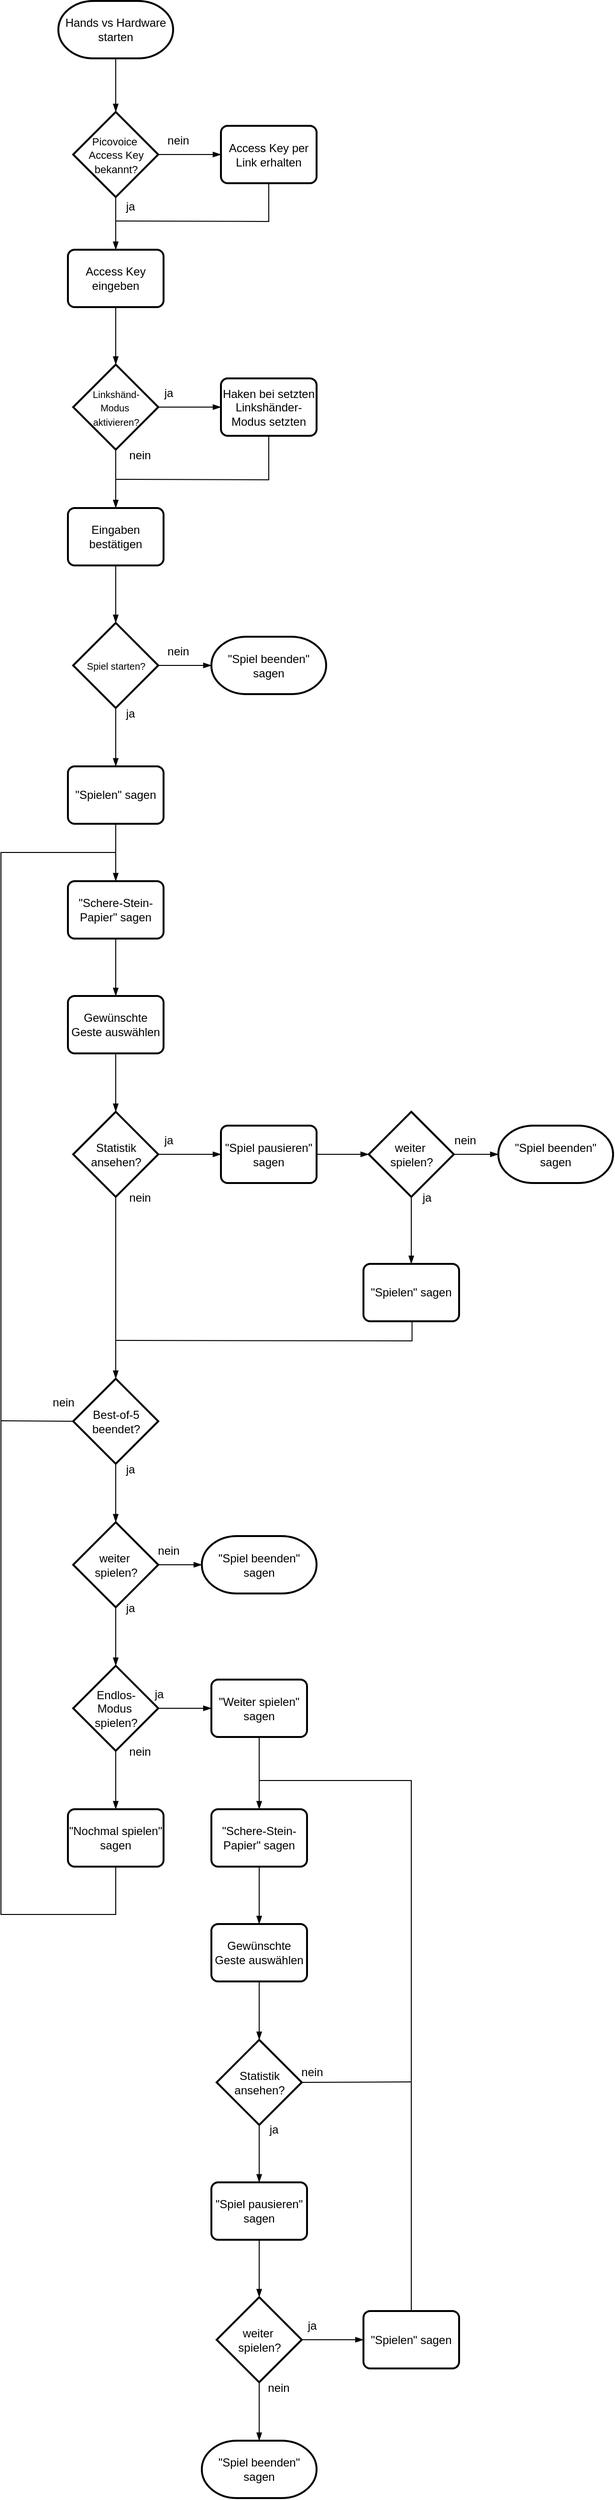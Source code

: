 <mxfile version="26.0.4">
  <diagram id="C5RBs43oDa-KdzZeNtuy" name="Page-1">
    <mxGraphModel dx="4727" dy="2760" grid="1" gridSize="10" guides="1" tooltips="1" connect="1" arrows="1" fold="1" page="1" pageScale="1" pageWidth="827" pageHeight="1169" math="0" shadow="0">
      <root>
        <mxCell id="WIyWlLk6GJQsqaUBKTNV-0" />
        <mxCell id="WIyWlLk6GJQsqaUBKTNV-1" parent="WIyWlLk6GJQsqaUBKTNV-0" />
        <mxCell id="keg-BaF5ITObghMRIlcJ-24" value="&quot;Spiel beenden&quot;&lt;div&gt;sagen&lt;/div&gt;" style="strokeWidth=2;html=1;shape=mxgraph.flowchart.terminator;whiteSpace=wrap;" parent="WIyWlLk6GJQsqaUBKTNV-1" vertex="1">
          <mxGeometry x="250" y="2590" width="120" height="60" as="geometry" />
        </mxCell>
        <mxCell id="IYIC5ttq0z-l40l8aOWY-0" value="Hands vs Hardware starten" style="strokeWidth=2;html=1;shape=mxgraph.flowchart.terminator;whiteSpace=wrap;" parent="WIyWlLk6GJQsqaUBKTNV-1" vertex="1">
          <mxGeometry x="100" y="40" width="120" height="60" as="geometry" />
        </mxCell>
        <mxCell id="IYIC5ttq0z-l40l8aOWY-3" value="Access Key per Link erhalten" style="rounded=1;whiteSpace=wrap;html=1;absoluteArcSize=1;arcSize=14;strokeWidth=2;" parent="WIyWlLk6GJQsqaUBKTNV-1" vertex="1">
          <mxGeometry x="270" y="170.5" width="100" height="60" as="geometry" />
        </mxCell>
        <mxCell id="IYIC5ttq0z-l40l8aOWY-4" value="&lt;font style=&quot;font-size: 11px;&quot;&gt;Picovoice&amp;nbsp;&lt;/font&gt;&lt;div&gt;&lt;font style=&quot;font-size: 11px;&quot;&gt;Access Key bekannt?&lt;/font&gt;&lt;/div&gt;" style="strokeWidth=2;html=1;shape=mxgraph.flowchart.decision;whiteSpace=wrap;aspect=fixed;" parent="WIyWlLk6GJQsqaUBKTNV-1" vertex="1">
          <mxGeometry x="115.5" y="156" width="89" height="89" as="geometry" />
        </mxCell>
        <mxCell id="IYIC5ttq0z-l40l8aOWY-5" value="Access Key eingeben" style="rounded=1;whiteSpace=wrap;html=1;absoluteArcSize=1;arcSize=14;strokeWidth=2;" parent="WIyWlLk6GJQsqaUBKTNV-1" vertex="1">
          <mxGeometry x="110" y="300" width="100" height="60" as="geometry" />
        </mxCell>
        <mxCell id="keg-BaF5ITObghMRIlcJ-35" style="edgeStyle=orthogonalEdgeStyle;rounded=0;orthogonalLoop=1;jettySize=auto;html=1;entryX=0.5;entryY=0;entryDx=0;entryDy=0;endArrow=blockThin;endFill=1;" parent="WIyWlLk6GJQsqaUBKTNV-1" source="IYIC5ttq0z-l40l8aOWY-6" target="IYIC5ttq0z-l40l8aOWY-7" edge="1">
          <mxGeometry relative="1" as="geometry" />
        </mxCell>
        <mxCell id="IYIC5ttq0z-l40l8aOWY-6" value="&quot;Spielen&quot; sagen" style="rounded=1;whiteSpace=wrap;html=1;absoluteArcSize=1;arcSize=14;strokeWidth=2;" parent="WIyWlLk6GJQsqaUBKTNV-1" vertex="1">
          <mxGeometry x="110" y="840" width="100" height="60" as="geometry" />
        </mxCell>
        <mxCell id="keg-BaF5ITObghMRIlcJ-36" style="edgeStyle=orthogonalEdgeStyle;rounded=0;orthogonalLoop=1;jettySize=auto;html=1;entryX=0.5;entryY=0;entryDx=0;entryDy=0;endArrow=blockThin;endFill=1;" parent="WIyWlLk6GJQsqaUBKTNV-1" source="IYIC5ttq0z-l40l8aOWY-7" target="IYIC5ttq0z-l40l8aOWY-8" edge="1">
          <mxGeometry relative="1" as="geometry" />
        </mxCell>
        <mxCell id="IYIC5ttq0z-l40l8aOWY-7" value="&quot;Schere-Stein-Papier&quot; sagen" style="rounded=1;whiteSpace=wrap;html=1;absoluteArcSize=1;arcSize=14;strokeWidth=2;" parent="WIyWlLk6GJQsqaUBKTNV-1" vertex="1">
          <mxGeometry x="110" y="960" width="100" height="60" as="geometry" />
        </mxCell>
        <mxCell id="IYIC5ttq0z-l40l8aOWY-8" value="Gewünschte Geste auswählen" style="rounded=1;whiteSpace=wrap;html=1;absoluteArcSize=1;arcSize=14;strokeWidth=2;" parent="WIyWlLk6GJQsqaUBKTNV-1" vertex="1">
          <mxGeometry x="110" y="1080" width="100" height="60" as="geometry" />
        </mxCell>
        <mxCell id="keg-BaF5ITObghMRIlcJ-38" style="edgeStyle=orthogonalEdgeStyle;rounded=0;orthogonalLoop=1;jettySize=auto;html=1;entryX=0;entryY=0.5;entryDx=0;entryDy=0;endArrow=blockThin;endFill=1;" parent="WIyWlLk6GJQsqaUBKTNV-1" source="IYIC5ttq0z-l40l8aOWY-9" target="keg-BaF5ITObghMRIlcJ-3" edge="1">
          <mxGeometry relative="1" as="geometry" />
        </mxCell>
        <mxCell id="IYIC5ttq0z-l40l8aOWY-9" value="Statistik ansehen?" style="strokeWidth=2;html=1;shape=mxgraph.flowchart.decision;whiteSpace=wrap;aspect=fixed;" parent="WIyWlLk6GJQsqaUBKTNV-1" vertex="1">
          <mxGeometry x="115.5" y="1201" width="89" height="89" as="geometry" />
        </mxCell>
        <mxCell id="keg-BaF5ITObghMRIlcJ-41" style="edgeStyle=orthogonalEdgeStyle;rounded=0;orthogonalLoop=1;jettySize=auto;html=1;entryX=0.5;entryY=0;entryDx=0;entryDy=0;endArrow=blockThin;endFill=1;" parent="WIyWlLk6GJQsqaUBKTNV-1" source="IYIC5ttq0z-l40l8aOWY-10" target="keg-BaF5ITObghMRIlcJ-5" edge="1">
          <mxGeometry relative="1" as="geometry" />
        </mxCell>
        <mxCell id="IYIC5ttq0z-l40l8aOWY-10" value="weiter&lt;span style=&quot;background-color: transparent; color: light-dark(rgb(0, 0, 0), rgb(255, 255, 255));&quot;&gt;&amp;nbsp;&lt;/span&gt;&lt;div&gt;spielen?&lt;/div&gt;" style="strokeWidth=2;html=1;shape=mxgraph.flowchart.decision;whiteSpace=wrap;aspect=fixed;" parent="WIyWlLk6GJQsqaUBKTNV-1" vertex="1">
          <mxGeometry x="424.5" y="1201" width="89" height="89" as="geometry" />
        </mxCell>
        <mxCell id="keg-BaF5ITObghMRIlcJ-30" style="edgeStyle=orthogonalEdgeStyle;rounded=0;orthogonalLoop=1;jettySize=auto;html=1;entryX=0;entryY=0.5;entryDx=0;entryDy=0;endArrow=blockThin;endFill=1;" parent="WIyWlLk6GJQsqaUBKTNV-1" source="keg-BaF5ITObghMRIlcJ-0" target="keg-BaF5ITObghMRIlcJ-1" edge="1">
          <mxGeometry relative="1" as="geometry" />
        </mxCell>
        <mxCell id="keg-BaF5ITObghMRIlcJ-31" style="edgeStyle=orthogonalEdgeStyle;rounded=0;orthogonalLoop=1;jettySize=auto;html=1;entryX=0.5;entryY=0;entryDx=0;entryDy=0;endArrow=blockThin;endFill=1;" parent="WIyWlLk6GJQsqaUBKTNV-1" source="keg-BaF5ITObghMRIlcJ-0" target="keg-BaF5ITObghMRIlcJ-13" edge="1">
          <mxGeometry relative="1" as="geometry" />
        </mxCell>
        <mxCell id="keg-BaF5ITObghMRIlcJ-0" value="&lt;font style=&quot;font-size: 10px;&quot;&gt;Linkshä&lt;/font&gt;&lt;span style=&quot;font-size: 10px; background-color: transparent; color: light-dark(rgb(0, 0, 0), rgb(255, 255, 255));&quot;&gt;nd-&lt;/span&gt;&lt;div&gt;&lt;span style=&quot;font-size: 10px; background-color: transparent; color: light-dark(rgb(0, 0, 0), rgb(255, 255, 255));&quot;&gt;Modus&amp;nbsp;&lt;/span&gt;&lt;div&gt;&lt;div&gt;&lt;font style=&quot;font-size: 10px;&quot;&gt;&lt;span style=&quot;background-color: transparent; color: light-dark(rgb(0, 0, 0), rgb(255, 255, 255));&quot;&gt;aktivieren?&lt;/span&gt;&lt;/font&gt;&lt;/div&gt;&lt;/div&gt;&lt;/div&gt;" style="strokeWidth=2;html=1;shape=mxgraph.flowchart.decision;whiteSpace=wrap;aspect=fixed;" parent="WIyWlLk6GJQsqaUBKTNV-1" vertex="1">
          <mxGeometry x="115.5" y="420" width="89" height="89" as="geometry" />
        </mxCell>
        <mxCell id="keg-BaF5ITObghMRIlcJ-1" value="Haken bei setzten Linkshänder-Modus setzten" style="rounded=1;whiteSpace=wrap;html=1;absoluteArcSize=1;arcSize=14;strokeWidth=2;" parent="WIyWlLk6GJQsqaUBKTNV-1" vertex="1">
          <mxGeometry x="270" y="434.5" width="100" height="60" as="geometry" />
        </mxCell>
        <mxCell id="keg-BaF5ITObghMRIlcJ-3" value="&quot;Spiel pausieren&quot; sagen" style="rounded=1;whiteSpace=wrap;html=1;absoluteArcSize=1;arcSize=14;strokeWidth=2;" parent="WIyWlLk6GJQsqaUBKTNV-1" vertex="1">
          <mxGeometry x="270" y="1215.5" width="100" height="60" as="geometry" />
        </mxCell>
        <mxCell id="keg-BaF5ITObghMRIlcJ-5" value="&quot;Spielen&quot; sagen" style="rounded=1;whiteSpace=wrap;html=1;absoluteArcSize=1;arcSize=14;strokeWidth=2;" parent="WIyWlLk6GJQsqaUBKTNV-1" vertex="1">
          <mxGeometry x="419" y="1360" width="100" height="60" as="geometry" />
        </mxCell>
        <mxCell id="keg-BaF5ITObghMRIlcJ-7" value="Best-of-5&lt;div&gt;beendet?&lt;/div&gt;" style="strokeWidth=2;html=1;shape=mxgraph.flowchart.decision;whiteSpace=wrap;aspect=fixed;" parent="WIyWlLk6GJQsqaUBKTNV-1" vertex="1">
          <mxGeometry x="115.5" y="1480" width="89" height="89" as="geometry" />
        </mxCell>
        <mxCell id="keg-BaF5ITObghMRIlcJ-34" style="edgeStyle=orthogonalEdgeStyle;rounded=0;orthogonalLoop=1;jettySize=auto;html=1;entryX=0.5;entryY=0;entryDx=0;entryDy=0;endArrow=blockThin;endFill=1;" parent="WIyWlLk6GJQsqaUBKTNV-1" source="keg-BaF5ITObghMRIlcJ-8" target="IYIC5ttq0z-l40l8aOWY-6" edge="1">
          <mxGeometry relative="1" as="geometry" />
        </mxCell>
        <mxCell id="keg-BaF5ITObghMRIlcJ-8" value="&lt;span style=&quot;font-size: 10px;&quot;&gt;Spiel starten?&lt;/span&gt;" style="strokeWidth=2;html=1;shape=mxgraph.flowchart.decision;whiteSpace=wrap;aspect=fixed;" parent="WIyWlLk6GJQsqaUBKTNV-1" vertex="1">
          <mxGeometry x="115.5" y="690" width="89" height="89" as="geometry" />
        </mxCell>
        <mxCell id="keg-BaF5ITObghMRIlcJ-10" value="&lt;div&gt;weiter&amp;nbsp;&lt;/div&gt;&lt;div&gt;spielen?&lt;/div&gt;" style="strokeWidth=2;html=1;shape=mxgraph.flowchart.decision;whiteSpace=wrap;aspect=fixed;" parent="WIyWlLk6GJQsqaUBKTNV-1" vertex="1">
          <mxGeometry x="115.5" y="1630" width="89" height="89" as="geometry" />
        </mxCell>
        <mxCell id="keg-BaF5ITObghMRIlcJ-47" style="edgeStyle=orthogonalEdgeStyle;rounded=0;orthogonalLoop=1;jettySize=auto;html=1;entryX=0.5;entryY=0;entryDx=0;entryDy=0;endArrow=blockThin;endFill=1;" parent="WIyWlLk6GJQsqaUBKTNV-1" source="keg-BaF5ITObghMRIlcJ-11" target="keg-BaF5ITObghMRIlcJ-18" edge="1">
          <mxGeometry relative="1" as="geometry" />
        </mxCell>
        <mxCell id="keg-BaF5ITObghMRIlcJ-11" value="&quot;Weiter spielen&quot; sagen" style="rounded=1;whiteSpace=wrap;html=1;absoluteArcSize=1;arcSize=14;strokeWidth=2;" parent="WIyWlLk6GJQsqaUBKTNV-1" vertex="1">
          <mxGeometry x="260" y="1794.5" width="100" height="60" as="geometry" />
        </mxCell>
        <mxCell id="keg-BaF5ITObghMRIlcJ-12" value="&quot;Nochmal spielen&quot; sagen" style="rounded=1;whiteSpace=wrap;html=1;absoluteArcSize=1;arcSize=14;strokeWidth=2;" parent="WIyWlLk6GJQsqaUBKTNV-1" vertex="1">
          <mxGeometry x="110" y="1930" width="100" height="60" as="geometry" />
        </mxCell>
        <mxCell id="keg-BaF5ITObghMRIlcJ-13" value="Eingaben bestätigen" style="rounded=1;whiteSpace=wrap;html=1;absoluteArcSize=1;arcSize=14;strokeWidth=2;" parent="WIyWlLk6GJQsqaUBKTNV-1" vertex="1">
          <mxGeometry x="110" y="570" width="100" height="60" as="geometry" />
        </mxCell>
        <mxCell id="keg-BaF5ITObghMRIlcJ-14" value="&quot;Spiel beenden&quot;&lt;div&gt;sagen&lt;/div&gt;" style="strokeWidth=2;html=1;shape=mxgraph.flowchart.terminator;whiteSpace=wrap;" parent="WIyWlLk6GJQsqaUBKTNV-1" vertex="1">
          <mxGeometry x="260" y="704.5" width="120" height="60" as="geometry" />
        </mxCell>
        <mxCell id="keg-BaF5ITObghMRIlcJ-15" value="&quot;Spiel beenden&quot;&lt;div&gt;sagen&lt;/div&gt;" style="strokeWidth=2;html=1;shape=mxgraph.flowchart.terminator;whiteSpace=wrap;" parent="WIyWlLk6GJQsqaUBKTNV-1" vertex="1">
          <mxGeometry x="560" y="1215.5" width="120" height="60" as="geometry" />
        </mxCell>
        <mxCell id="keg-BaF5ITObghMRIlcJ-45" style="edgeStyle=orthogonalEdgeStyle;rounded=0;orthogonalLoop=1;jettySize=auto;html=1;entryX=0;entryY=0.5;entryDx=0;entryDy=0;endArrow=blockThin;endFill=1;" parent="WIyWlLk6GJQsqaUBKTNV-1" source="keg-BaF5ITObghMRIlcJ-16" target="keg-BaF5ITObghMRIlcJ-11" edge="1">
          <mxGeometry relative="1" as="geometry" />
        </mxCell>
        <mxCell id="keg-BaF5ITObghMRIlcJ-46" style="edgeStyle=orthogonalEdgeStyle;rounded=0;orthogonalLoop=1;jettySize=auto;html=1;entryX=0.5;entryY=0;entryDx=0;entryDy=0;endArrow=blockThin;endFill=1;" parent="WIyWlLk6GJQsqaUBKTNV-1" source="keg-BaF5ITObghMRIlcJ-16" target="keg-BaF5ITObghMRIlcJ-12" edge="1">
          <mxGeometry relative="1" as="geometry" />
        </mxCell>
        <mxCell id="keg-BaF5ITObghMRIlcJ-16" value="Endlos-&lt;div&gt;Modus&amp;nbsp;&lt;/div&gt;&lt;div&gt;spielen?&lt;/div&gt;" style="strokeWidth=2;html=1;shape=mxgraph.flowchart.decision;whiteSpace=wrap;aspect=fixed;" parent="WIyWlLk6GJQsqaUBKTNV-1" vertex="1">
          <mxGeometry x="115.5" y="1780" width="89" height="89" as="geometry" />
        </mxCell>
        <mxCell id="keg-BaF5ITObghMRIlcJ-17" value="&quot;Spiel beenden&quot;&lt;div&gt;sagen&lt;/div&gt;" style="strokeWidth=2;html=1;shape=mxgraph.flowchart.terminator;whiteSpace=wrap;" parent="WIyWlLk6GJQsqaUBKTNV-1" vertex="1">
          <mxGeometry x="250" y="1644.5" width="120" height="60" as="geometry" />
        </mxCell>
        <mxCell id="keg-BaF5ITObghMRIlcJ-48" style="edgeStyle=orthogonalEdgeStyle;rounded=0;orthogonalLoop=1;jettySize=auto;html=1;entryX=0.5;entryY=0;entryDx=0;entryDy=0;endArrow=blockThin;endFill=1;" parent="WIyWlLk6GJQsqaUBKTNV-1" source="keg-BaF5ITObghMRIlcJ-18" target="keg-BaF5ITObghMRIlcJ-19" edge="1">
          <mxGeometry relative="1" as="geometry" />
        </mxCell>
        <mxCell id="keg-BaF5ITObghMRIlcJ-18" value="&quot;Schere-Stein-Papier&quot; sagen" style="rounded=1;whiteSpace=wrap;html=1;absoluteArcSize=1;arcSize=14;strokeWidth=2;" parent="WIyWlLk6GJQsqaUBKTNV-1" vertex="1">
          <mxGeometry x="260" y="1930" width="100" height="60" as="geometry" />
        </mxCell>
        <mxCell id="keg-BaF5ITObghMRIlcJ-19" value="Gewünschte Geste auswählen" style="rounded=1;whiteSpace=wrap;html=1;absoluteArcSize=1;arcSize=14;strokeWidth=2;" parent="WIyWlLk6GJQsqaUBKTNV-1" vertex="1">
          <mxGeometry x="260" y="2050" width="100" height="60" as="geometry" />
        </mxCell>
        <mxCell id="keg-BaF5ITObghMRIlcJ-50" style="edgeStyle=orthogonalEdgeStyle;rounded=0;orthogonalLoop=1;jettySize=auto;html=1;entryX=0.5;entryY=0;entryDx=0;entryDy=0;endArrow=blockThin;endFill=1;" parent="WIyWlLk6GJQsqaUBKTNV-1" source="keg-BaF5ITObghMRIlcJ-20" target="keg-BaF5ITObghMRIlcJ-22" edge="1">
          <mxGeometry relative="1" as="geometry" />
        </mxCell>
        <mxCell id="keg-BaF5ITObghMRIlcJ-20" value="Statistik ansehen?" style="strokeWidth=2;html=1;shape=mxgraph.flowchart.decision;whiteSpace=wrap;aspect=fixed;" parent="WIyWlLk6GJQsqaUBKTNV-1" vertex="1">
          <mxGeometry x="265.5" y="2171" width="89" height="89" as="geometry" />
        </mxCell>
        <mxCell id="keg-BaF5ITObghMRIlcJ-52" style="edgeStyle=orthogonalEdgeStyle;rounded=0;orthogonalLoop=1;jettySize=auto;html=1;entryX=0;entryY=0.5;entryDx=0;entryDy=0;endArrow=blockThin;endFill=1;" parent="WIyWlLk6GJQsqaUBKTNV-1" source="keg-BaF5ITObghMRIlcJ-21" target="keg-BaF5ITObghMRIlcJ-25" edge="1">
          <mxGeometry relative="1" as="geometry" />
        </mxCell>
        <mxCell id="keg-BaF5ITObghMRIlcJ-21" value="weiter&lt;span style=&quot;background-color: transparent; color: light-dark(rgb(0, 0, 0), rgb(255, 255, 255));&quot;&gt;&amp;nbsp;&lt;/span&gt;&lt;div&gt;spielen?&lt;/div&gt;" style="strokeWidth=2;html=1;shape=mxgraph.flowchart.decision;whiteSpace=wrap;aspect=fixed;" parent="WIyWlLk6GJQsqaUBKTNV-1" vertex="1">
          <mxGeometry x="265.5" y="2440" width="89" height="89" as="geometry" />
        </mxCell>
        <mxCell id="keg-BaF5ITObghMRIlcJ-22" value="&quot;Spiel pausieren&quot; sagen" style="rounded=1;whiteSpace=wrap;html=1;absoluteArcSize=1;arcSize=14;strokeWidth=2;" parent="WIyWlLk6GJQsqaUBKTNV-1" vertex="1">
          <mxGeometry x="260" y="2320" width="100" height="60" as="geometry" />
        </mxCell>
        <mxCell id="keg-BaF5ITObghMRIlcJ-25" value="&quot;Spielen&quot; sagen" style="rounded=1;whiteSpace=wrap;html=1;absoluteArcSize=1;arcSize=14;strokeWidth=2;" parent="WIyWlLk6GJQsqaUBKTNV-1" vertex="1">
          <mxGeometry x="419" y="2454.5" width="100" height="60" as="geometry" />
        </mxCell>
        <mxCell id="keg-BaF5ITObghMRIlcJ-26" style="edgeStyle=orthogonalEdgeStyle;rounded=0;orthogonalLoop=1;jettySize=auto;html=1;entryX=0.5;entryY=0;entryDx=0;entryDy=0;entryPerimeter=0;endArrow=blockThin;endFill=1;" parent="WIyWlLk6GJQsqaUBKTNV-1" source="IYIC5ttq0z-l40l8aOWY-0" target="IYIC5ttq0z-l40l8aOWY-4" edge="1">
          <mxGeometry relative="1" as="geometry" />
        </mxCell>
        <mxCell id="keg-BaF5ITObghMRIlcJ-27" style="edgeStyle=orthogonalEdgeStyle;rounded=0;orthogonalLoop=1;jettySize=auto;html=1;entryX=0;entryY=0.5;entryDx=0;entryDy=0;endArrow=blockThin;endFill=1;" parent="WIyWlLk6GJQsqaUBKTNV-1" source="IYIC5ttq0z-l40l8aOWY-4" target="IYIC5ttq0z-l40l8aOWY-3" edge="1">
          <mxGeometry relative="1" as="geometry" />
        </mxCell>
        <mxCell id="keg-BaF5ITObghMRIlcJ-28" style="edgeStyle=orthogonalEdgeStyle;rounded=0;orthogonalLoop=1;jettySize=auto;html=1;endArrow=blockThin;endFill=1;" parent="WIyWlLk6GJQsqaUBKTNV-1" source="IYIC5ttq0z-l40l8aOWY-4" edge="1">
          <mxGeometry relative="1" as="geometry">
            <mxPoint x="160" y="300" as="targetPoint" />
          </mxGeometry>
        </mxCell>
        <mxCell id="keg-BaF5ITObghMRIlcJ-29" style="edgeStyle=orthogonalEdgeStyle;rounded=0;orthogonalLoop=1;jettySize=auto;html=1;entryX=0.5;entryY=0;entryDx=0;entryDy=0;entryPerimeter=0;endArrow=blockThin;endFill=1;" parent="WIyWlLk6GJQsqaUBKTNV-1" source="IYIC5ttq0z-l40l8aOWY-5" target="keg-BaF5ITObghMRIlcJ-0" edge="1">
          <mxGeometry relative="1" as="geometry" />
        </mxCell>
        <mxCell id="keg-BaF5ITObghMRIlcJ-32" style="edgeStyle=orthogonalEdgeStyle;rounded=0;orthogonalLoop=1;jettySize=auto;html=1;entryX=0.5;entryY=0;entryDx=0;entryDy=0;entryPerimeter=0;endArrow=blockThin;endFill=1;" parent="WIyWlLk6GJQsqaUBKTNV-1" source="keg-BaF5ITObghMRIlcJ-13" target="keg-BaF5ITObghMRIlcJ-8" edge="1">
          <mxGeometry relative="1" as="geometry" />
        </mxCell>
        <mxCell id="keg-BaF5ITObghMRIlcJ-33" style="edgeStyle=orthogonalEdgeStyle;rounded=0;orthogonalLoop=1;jettySize=auto;html=1;entryX=0;entryY=0.5;entryDx=0;entryDy=0;entryPerimeter=0;endArrow=blockThin;endFill=1;" parent="WIyWlLk6GJQsqaUBKTNV-1" source="keg-BaF5ITObghMRIlcJ-8" target="keg-BaF5ITObghMRIlcJ-14" edge="1">
          <mxGeometry relative="1" as="geometry" />
        </mxCell>
        <mxCell id="keg-BaF5ITObghMRIlcJ-37" style="edgeStyle=orthogonalEdgeStyle;rounded=0;orthogonalLoop=1;jettySize=auto;html=1;entryX=0.5;entryY=0;entryDx=0;entryDy=0;entryPerimeter=0;endArrow=blockThin;endFill=1;" parent="WIyWlLk6GJQsqaUBKTNV-1" source="IYIC5ttq0z-l40l8aOWY-8" target="IYIC5ttq0z-l40l8aOWY-9" edge="1">
          <mxGeometry relative="1" as="geometry" />
        </mxCell>
        <mxCell id="keg-BaF5ITObghMRIlcJ-39" style="edgeStyle=orthogonalEdgeStyle;rounded=0;orthogonalLoop=1;jettySize=auto;html=1;entryX=0;entryY=0.5;entryDx=0;entryDy=0;entryPerimeter=0;endArrow=blockThin;endFill=1;" parent="WIyWlLk6GJQsqaUBKTNV-1" source="keg-BaF5ITObghMRIlcJ-3" target="IYIC5ttq0z-l40l8aOWY-10" edge="1">
          <mxGeometry relative="1" as="geometry" />
        </mxCell>
        <mxCell id="keg-BaF5ITObghMRIlcJ-40" style="edgeStyle=orthogonalEdgeStyle;rounded=0;orthogonalLoop=1;jettySize=auto;html=1;entryX=0;entryY=0.5;entryDx=0;entryDy=0;entryPerimeter=0;endArrow=blockThin;endFill=1;" parent="WIyWlLk6GJQsqaUBKTNV-1" source="IYIC5ttq0z-l40l8aOWY-10" target="keg-BaF5ITObghMRIlcJ-15" edge="1">
          <mxGeometry relative="1" as="geometry" />
        </mxCell>
        <mxCell id="keg-BaF5ITObghMRIlcJ-42" style="edgeStyle=orthogonalEdgeStyle;rounded=0;orthogonalLoop=1;jettySize=auto;html=1;entryX=0.5;entryY=0;entryDx=0;entryDy=0;entryPerimeter=0;endArrow=blockThin;endFill=1;" parent="WIyWlLk6GJQsqaUBKTNV-1" source="keg-BaF5ITObghMRIlcJ-7" target="keg-BaF5ITObghMRIlcJ-10" edge="1">
          <mxGeometry relative="1" as="geometry" />
        </mxCell>
        <mxCell id="keg-BaF5ITObghMRIlcJ-43" style="edgeStyle=orthogonalEdgeStyle;rounded=0;orthogonalLoop=1;jettySize=auto;html=1;entryX=0;entryY=0.5;entryDx=0;entryDy=0;entryPerimeter=0;endArrow=blockThin;endFill=1;" parent="WIyWlLk6GJQsqaUBKTNV-1" source="keg-BaF5ITObghMRIlcJ-10" target="keg-BaF5ITObghMRIlcJ-17" edge="1">
          <mxGeometry relative="1" as="geometry" />
        </mxCell>
        <mxCell id="keg-BaF5ITObghMRIlcJ-44" style="edgeStyle=orthogonalEdgeStyle;rounded=0;orthogonalLoop=1;jettySize=auto;html=1;entryX=0.5;entryY=0;entryDx=0;entryDy=0;entryPerimeter=0;endArrow=blockThin;endFill=1;" parent="WIyWlLk6GJQsqaUBKTNV-1" source="keg-BaF5ITObghMRIlcJ-10" target="keg-BaF5ITObghMRIlcJ-16" edge="1">
          <mxGeometry relative="1" as="geometry" />
        </mxCell>
        <mxCell id="keg-BaF5ITObghMRIlcJ-49" style="edgeStyle=orthogonalEdgeStyle;rounded=0;orthogonalLoop=1;jettySize=auto;html=1;entryX=0.5;entryY=0;entryDx=0;entryDy=0;entryPerimeter=0;endArrow=blockThin;endFill=1;" parent="WIyWlLk6GJQsqaUBKTNV-1" source="keg-BaF5ITObghMRIlcJ-19" target="keg-BaF5ITObghMRIlcJ-20" edge="1">
          <mxGeometry relative="1" as="geometry" />
        </mxCell>
        <mxCell id="keg-BaF5ITObghMRIlcJ-51" style="edgeStyle=orthogonalEdgeStyle;rounded=0;orthogonalLoop=1;jettySize=auto;html=1;entryX=0.5;entryY=0;entryDx=0;entryDy=0;entryPerimeter=0;endArrow=blockThin;endFill=1;" parent="WIyWlLk6GJQsqaUBKTNV-1" source="keg-BaF5ITObghMRIlcJ-22" target="keg-BaF5ITObghMRIlcJ-21" edge="1">
          <mxGeometry relative="1" as="geometry" />
        </mxCell>
        <mxCell id="keg-BaF5ITObghMRIlcJ-53" style="edgeStyle=orthogonalEdgeStyle;rounded=0;orthogonalLoop=1;jettySize=auto;html=1;entryX=0.5;entryY=0;entryDx=0;entryDy=0;entryPerimeter=0;endArrow=blockThin;endFill=1;" parent="WIyWlLk6GJQsqaUBKTNV-1" source="keg-BaF5ITObghMRIlcJ-21" target="keg-BaF5ITObghMRIlcJ-24" edge="1">
          <mxGeometry relative="1" as="geometry" />
        </mxCell>
        <mxCell id="keg-BaF5ITObghMRIlcJ-54" style="edgeStyle=orthogonalEdgeStyle;rounded=0;orthogonalLoop=1;jettySize=auto;html=1;entryX=0.5;entryY=0;entryDx=0;entryDy=0;entryPerimeter=0;endArrow=blockThin;endFill=1;" parent="WIyWlLk6GJQsqaUBKTNV-1" source="IYIC5ttq0z-l40l8aOWY-9" target="keg-BaF5ITObghMRIlcJ-7" edge="1">
          <mxGeometry relative="1" as="geometry" />
        </mxCell>
        <mxCell id="keg-BaF5ITObghMRIlcJ-56" value="" style="endArrow=none;html=1;rounded=0;edgeStyle=orthogonalEdgeStyle;entryX=0.508;entryY=0.996;entryDx=0;entryDy=0;entryPerimeter=0;" parent="WIyWlLk6GJQsqaUBKTNV-1" target="keg-BaF5ITObghMRIlcJ-5" edge="1">
          <mxGeometry width="50" height="50" relative="1" as="geometry">
            <mxPoint x="160" y="1440" as="sourcePoint" />
            <mxPoint x="390" y="1410" as="targetPoint" />
          </mxGeometry>
        </mxCell>
        <mxCell id="llLLKXH0NYCwtLzDo8_0-1" value="" style="edgeStyle=orthogonalEdgeStyle;orthogonalLoop=1;jettySize=auto;html=1;rounded=0;exitX=0.5;exitY=1;exitDx=0;exitDy=0;endArrow=none;endFill=0;" edge="1" parent="WIyWlLk6GJQsqaUBKTNV-1" source="keg-BaF5ITObghMRIlcJ-12">
          <mxGeometry width="80" relative="1" as="geometry">
            <mxPoint x="85.5" y="2034.5" as="sourcePoint" />
            <mxPoint x="160" y="930" as="targetPoint" />
            <Array as="points">
              <mxPoint x="160" y="2040" />
              <mxPoint x="40" y="2040" />
              <mxPoint x="40" y="930" />
            </Array>
          </mxGeometry>
        </mxCell>
        <mxCell id="llLLKXH0NYCwtLzDo8_0-3" value="" style="endArrow=none;html=1;rounded=0;edgeStyle=orthogonalEdgeStyle;entryX=0.5;entryY=1;entryDx=0;entryDy=0;" edge="1" parent="WIyWlLk6GJQsqaUBKTNV-1" target="IYIC5ttq0z-l40l8aOWY-3">
          <mxGeometry width="50" height="50" relative="1" as="geometry">
            <mxPoint x="160" y="270" as="sourcePoint" />
            <mxPoint x="440" y="300" as="targetPoint" />
          </mxGeometry>
        </mxCell>
        <mxCell id="llLLKXH0NYCwtLzDo8_0-5" value="" style="endArrow=none;html=1;rounded=0;edgeStyle=orthogonalEdgeStyle;entryX=0.5;entryY=1;entryDx=0;entryDy=0;" edge="1" parent="WIyWlLk6GJQsqaUBKTNV-1" target="keg-BaF5ITObghMRIlcJ-1">
          <mxGeometry width="50" height="50" relative="1" as="geometry">
            <mxPoint x="160" y="540" as="sourcePoint" />
            <mxPoint x="320" y="494.5" as="targetPoint" />
          </mxGeometry>
        </mxCell>
        <mxCell id="llLLKXH0NYCwtLzDo8_0-6" value="" style="orthogonalLoop=1;jettySize=auto;html=1;rounded=0;endArrow=none;endFill=0;entryX=0;entryY=0.5;entryDx=0;entryDy=0;entryPerimeter=0;" edge="1" parent="WIyWlLk6GJQsqaUBKTNV-1">
          <mxGeometry width="80" relative="1" as="geometry">
            <mxPoint x="40" y="1524" as="sourcePoint" />
            <mxPoint x="115" y="1524.5" as="targetPoint" />
          </mxGeometry>
        </mxCell>
        <mxCell id="llLLKXH0NYCwtLzDo8_0-7" value="" style="endArrow=none;html=1;rounded=0;edgeStyle=orthogonalEdgeStyle;exitX=0.5;exitY=0;exitDx=0;exitDy=0;" edge="1" parent="WIyWlLk6GJQsqaUBKTNV-1" source="keg-BaF5ITObghMRIlcJ-25">
          <mxGeometry width="50" height="50" relative="1" as="geometry">
            <mxPoint x="490" y="2000" as="sourcePoint" />
            <mxPoint x="310" y="1900" as="targetPoint" />
            <Array as="points">
              <mxPoint x="469" y="1900" />
            </Array>
          </mxGeometry>
        </mxCell>
        <mxCell id="llLLKXH0NYCwtLzDo8_0-9" value="" style="endArrow=none;html=1;rounded=0;exitX=1;exitY=0.5;exitDx=0;exitDy=0;exitPerimeter=0;" edge="1" parent="WIyWlLk6GJQsqaUBKTNV-1" source="keg-BaF5ITObghMRIlcJ-20">
          <mxGeometry width="50" height="50" relative="1" as="geometry">
            <mxPoint x="210" y="2260" as="sourcePoint" />
            <mxPoint x="469" y="2215" as="targetPoint" />
          </mxGeometry>
        </mxCell>
        <mxCell id="llLLKXH0NYCwtLzDo8_0-10" value="ja" style="text;html=1;align=center;verticalAlign=middle;resizable=0;points=[];autosize=1;strokeColor=none;fillColor=none;" vertex="1" parent="WIyWlLk6GJQsqaUBKTNV-1">
          <mxGeometry x="160" y="240" width="30" height="30" as="geometry" />
        </mxCell>
        <mxCell id="llLLKXH0NYCwtLzDo8_0-11" value="nein" style="text;html=1;align=center;verticalAlign=middle;resizable=0;points=[];autosize=1;strokeColor=none;fillColor=none;" vertex="1" parent="WIyWlLk6GJQsqaUBKTNV-1">
          <mxGeometry x="200" y="170.5" width="50" height="30" as="geometry" />
        </mxCell>
        <mxCell id="llLLKXH0NYCwtLzDo8_0-12" value="ja" style="text;html=1;align=center;verticalAlign=middle;resizable=0;points=[];autosize=1;strokeColor=none;fillColor=none;" vertex="1" parent="WIyWlLk6GJQsqaUBKTNV-1">
          <mxGeometry x="200" y="434.5" width="30" height="30" as="geometry" />
        </mxCell>
        <mxCell id="llLLKXH0NYCwtLzDo8_0-13" value="nein" style="text;html=1;align=center;verticalAlign=middle;resizable=0;points=[];autosize=1;strokeColor=none;fillColor=none;" vertex="1" parent="WIyWlLk6GJQsqaUBKTNV-1">
          <mxGeometry x="160" y="500" width="50" height="30" as="geometry" />
        </mxCell>
        <mxCell id="llLLKXH0NYCwtLzDo8_0-14" value="nein" style="text;html=1;align=center;verticalAlign=middle;resizable=0;points=[];autosize=1;strokeColor=none;fillColor=none;" vertex="1" parent="WIyWlLk6GJQsqaUBKTNV-1">
          <mxGeometry x="200" y="704.5" width="50" height="30" as="geometry" />
        </mxCell>
        <mxCell id="llLLKXH0NYCwtLzDo8_0-15" value="ja" style="text;html=1;align=center;verticalAlign=middle;resizable=0;points=[];autosize=1;strokeColor=none;fillColor=none;" vertex="1" parent="WIyWlLk6GJQsqaUBKTNV-1">
          <mxGeometry x="160" y="770" width="30" height="30" as="geometry" />
        </mxCell>
        <mxCell id="llLLKXH0NYCwtLzDo8_0-16" value="ja" style="text;html=1;align=center;verticalAlign=middle;resizable=0;points=[];autosize=1;strokeColor=none;fillColor=none;" vertex="1" parent="WIyWlLk6GJQsqaUBKTNV-1">
          <mxGeometry x="200" y="1215.5" width="30" height="30" as="geometry" />
        </mxCell>
        <mxCell id="llLLKXH0NYCwtLzDo8_0-17" value="ja" style="text;html=1;align=center;verticalAlign=middle;resizable=0;points=[];autosize=1;strokeColor=none;fillColor=none;" vertex="1" parent="WIyWlLk6GJQsqaUBKTNV-1">
          <mxGeometry x="470" y="1275.5" width="30" height="30" as="geometry" />
        </mxCell>
        <mxCell id="llLLKXH0NYCwtLzDo8_0-18" value="nein" style="text;html=1;align=center;verticalAlign=middle;resizable=0;points=[];autosize=1;strokeColor=none;fillColor=none;" vertex="1" parent="WIyWlLk6GJQsqaUBKTNV-1">
          <mxGeometry x="500" y="1215.5" width="50" height="30" as="geometry" />
        </mxCell>
        <mxCell id="llLLKXH0NYCwtLzDo8_0-19" value="nein" style="text;html=1;align=center;verticalAlign=middle;resizable=0;points=[];autosize=1;strokeColor=none;fillColor=none;" vertex="1" parent="WIyWlLk6GJQsqaUBKTNV-1">
          <mxGeometry x="160" y="1275.5" width="50" height="30" as="geometry" />
        </mxCell>
        <mxCell id="llLLKXH0NYCwtLzDo8_0-20" value="nein" style="text;html=1;align=center;verticalAlign=middle;resizable=0;points=[];autosize=1;strokeColor=none;fillColor=none;" vertex="1" parent="WIyWlLk6GJQsqaUBKTNV-1">
          <mxGeometry x="80" y="1490" width="50" height="30" as="geometry" />
        </mxCell>
        <mxCell id="llLLKXH0NYCwtLzDo8_0-21" value="nein" style="text;html=1;align=center;verticalAlign=middle;resizable=0;points=[];autosize=1;strokeColor=none;fillColor=none;" vertex="1" parent="WIyWlLk6GJQsqaUBKTNV-1">
          <mxGeometry x="190" y="1644.5" width="50" height="30" as="geometry" />
        </mxCell>
        <mxCell id="llLLKXH0NYCwtLzDo8_0-22" value="nein" style="text;html=1;align=center;verticalAlign=middle;resizable=0;points=[];autosize=1;strokeColor=none;fillColor=none;" vertex="1" parent="WIyWlLk6GJQsqaUBKTNV-1">
          <mxGeometry x="160" y="1854.5" width="50" height="30" as="geometry" />
        </mxCell>
        <mxCell id="llLLKXH0NYCwtLzDo8_0-23" value="ja" style="text;html=1;align=center;verticalAlign=middle;resizable=0;points=[];autosize=1;strokeColor=none;fillColor=none;" vertex="1" parent="WIyWlLk6GJQsqaUBKTNV-1">
          <mxGeometry x="190" y="1794.5" width="30" height="30" as="geometry" />
        </mxCell>
        <mxCell id="llLLKXH0NYCwtLzDo8_0-24" value="ja" style="text;html=1;align=center;verticalAlign=middle;resizable=0;points=[];autosize=1;strokeColor=none;fillColor=none;" vertex="1" parent="WIyWlLk6GJQsqaUBKTNV-1">
          <mxGeometry x="160" y="1704.5" width="30" height="30" as="geometry" />
        </mxCell>
        <mxCell id="llLLKXH0NYCwtLzDo8_0-25" value="ja" style="text;html=1;align=center;verticalAlign=middle;resizable=0;points=[];autosize=1;strokeColor=none;fillColor=none;" vertex="1" parent="WIyWlLk6GJQsqaUBKTNV-1">
          <mxGeometry x="160" y="1560" width="30" height="30" as="geometry" />
        </mxCell>
        <mxCell id="llLLKXH0NYCwtLzDo8_0-26" value="ja" style="text;html=1;align=center;verticalAlign=middle;resizable=0;points=[];autosize=1;strokeColor=none;fillColor=none;" vertex="1" parent="WIyWlLk6GJQsqaUBKTNV-1">
          <mxGeometry x="310" y="2250" width="30" height="30" as="geometry" />
        </mxCell>
        <mxCell id="llLLKXH0NYCwtLzDo8_0-27" value="ja" style="text;html=1;align=center;verticalAlign=middle;resizable=0;points=[];autosize=1;strokeColor=none;fillColor=none;" vertex="1" parent="WIyWlLk6GJQsqaUBKTNV-1">
          <mxGeometry x="350" y="2454.5" width="30" height="30" as="geometry" />
        </mxCell>
        <mxCell id="llLLKXH0NYCwtLzDo8_0-28" value="nein" style="text;html=1;align=center;verticalAlign=middle;resizable=0;points=[];autosize=1;strokeColor=none;fillColor=none;" vertex="1" parent="WIyWlLk6GJQsqaUBKTNV-1">
          <mxGeometry x="304.5" y="2520" width="50" height="30" as="geometry" />
        </mxCell>
        <mxCell id="llLLKXH0NYCwtLzDo8_0-29" value="nein" style="text;html=1;align=center;verticalAlign=middle;resizable=0;points=[];autosize=1;strokeColor=none;fillColor=none;" vertex="1" parent="WIyWlLk6GJQsqaUBKTNV-1">
          <mxGeometry x="340" y="2190" width="50" height="30" as="geometry" />
        </mxCell>
      </root>
    </mxGraphModel>
  </diagram>
</mxfile>
